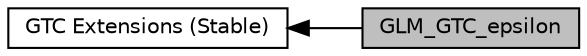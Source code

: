digraph "GLM_GTC_epsilon"
{
  edge [fontname="Helvetica",fontsize="10",labelfontname="Helvetica",labelfontsize="10"];
  node [fontname="Helvetica",fontsize="10",shape=box];
  rankdir=LR;
  Node2 [label="GTC Extensions (Stable)",height=0.2,width=0.4,color="black", fillcolor="white", style="filled",URL="$group__gtc.html",tooltip="Functions and types that the GLSL specification doesn't define, but useful to have for a C++ program."];
  Node1 [label="GLM_GTC_epsilon",height=0.2,width=0.4,color="black", fillcolor="grey75", style="filled", fontcolor="black",tooltip="Comparison functions for a user defined epsilon values."];
  Node2->Node1 [shape=plaintext, dir="back", style="solid"];
}
